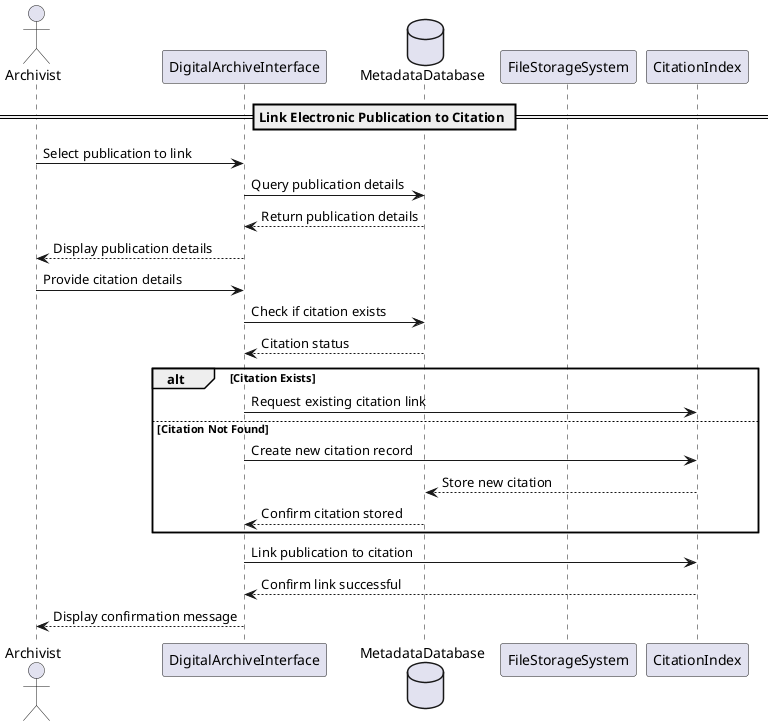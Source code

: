 @startuml
actor Archivist
participant "DigitalArchiveInterface" as Interface
database "MetadataDatabase" as MetadataDB
participant "FileStorageSystem" as Storage
participant "CitationIndex" as Citation

== Link Electronic Publication to Citation ==

Archivist -> Interface : Select publication to link
Interface -> MetadataDB : Query publication details
MetadataDB --> Interface : Return publication details
Interface --> Archivist : Display publication details

Archivist -> Interface : Provide citation details
Interface -> MetadataDB : Check if citation exists
MetadataDB --> Interface : Citation status

alt Citation Exists
    Interface -> Citation : Request existing citation link

else Citation Not Found
    Interface -> Citation : Create new citation record
    Citation --> MetadataDB : Store new citation
    MetadataDB --> Interface : Confirm citation stored
end

Interface -> Citation : Link publication to citation
Citation --> Interface : Confirm link successful

Interface --> Archivist : Display confirmation message

@enduml